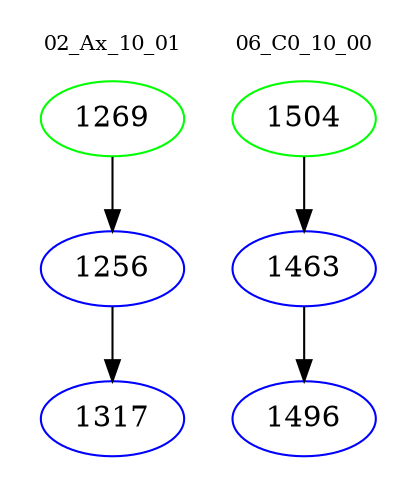 digraph{
subgraph cluster_0 {
color = white
label = "02_Ax_10_01";
fontsize=10;
T0_1269 [label="1269", color="green"]
T0_1269 -> T0_1256 [color="black"]
T0_1256 [label="1256", color="blue"]
T0_1256 -> T0_1317 [color="black"]
T0_1317 [label="1317", color="blue"]
}
subgraph cluster_1 {
color = white
label = "06_C0_10_00";
fontsize=10;
T1_1504 [label="1504", color="green"]
T1_1504 -> T1_1463 [color="black"]
T1_1463 [label="1463", color="blue"]
T1_1463 -> T1_1496 [color="black"]
T1_1496 [label="1496", color="blue"]
}
}
